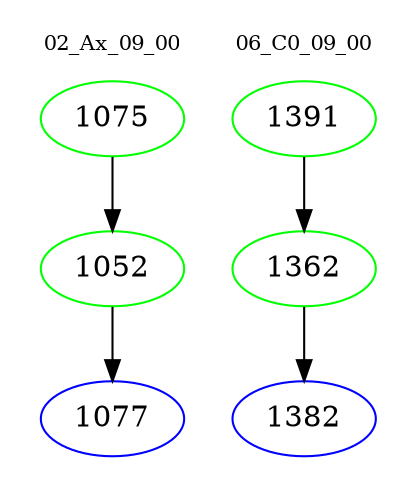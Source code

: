 digraph{
subgraph cluster_0 {
color = white
label = "02_Ax_09_00";
fontsize=10;
T0_1075 [label="1075", color="green"]
T0_1075 -> T0_1052 [color="black"]
T0_1052 [label="1052", color="green"]
T0_1052 -> T0_1077 [color="black"]
T0_1077 [label="1077", color="blue"]
}
subgraph cluster_1 {
color = white
label = "06_C0_09_00";
fontsize=10;
T1_1391 [label="1391", color="green"]
T1_1391 -> T1_1362 [color="black"]
T1_1362 [label="1362", color="green"]
T1_1362 -> T1_1382 [color="black"]
T1_1382 [label="1382", color="blue"]
}
}

